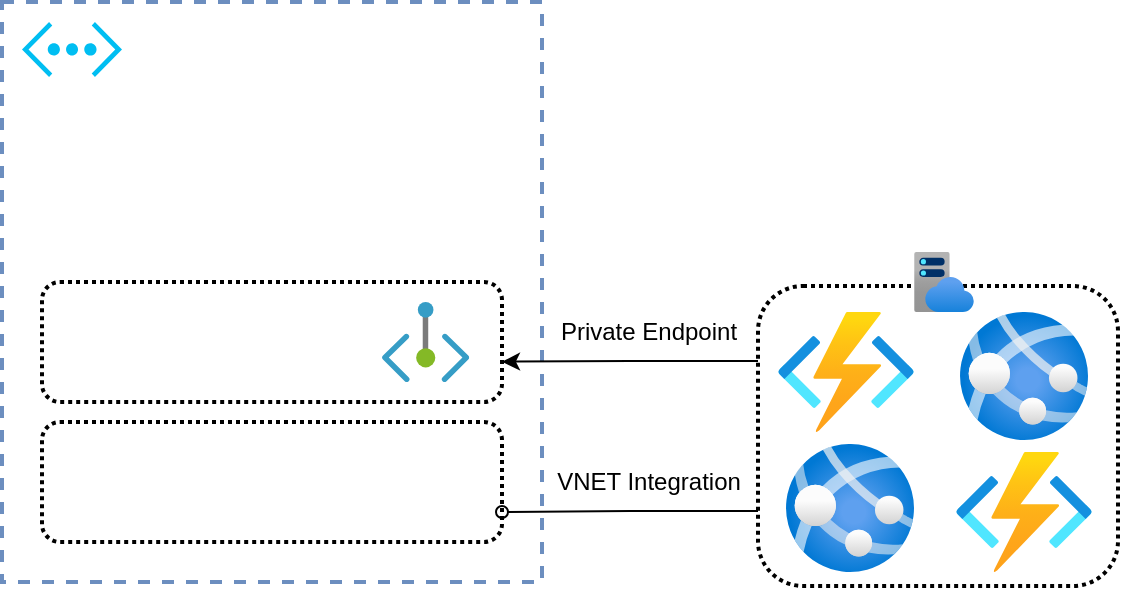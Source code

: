 <mxfile version="26.1.3">
  <diagram name="architecture" id="ho06pJD9XT2md7JWAsIX">
    <mxGraphModel dx="1240" dy="761" grid="1" gridSize="10" guides="1" tooltips="1" connect="1" arrows="1" fold="1" page="1" pageScale="1" pageWidth="850" pageHeight="1100" math="0" shadow="0">
      <root>
        <mxCell id="0" />
        <mxCell id="1" parent="0" />
        <mxCell id="dWVXHuuEFcWPN2uHc0JD-13" style="edgeStyle=orthogonalEdgeStyle;rounded=0;orthogonalLoop=1;jettySize=auto;html=1;exitX=0;exitY=0.75;exitDx=0;exitDy=0;entryX=1;entryY=0.75;entryDx=0;entryDy=0;endArrow=oval;endFill=0;" edge="1" parent="1" source="dWVXHuuEFcWPN2uHc0JD-9" target="dWVXHuuEFcWPN2uHc0JD-3">
          <mxGeometry relative="1" as="geometry" />
        </mxCell>
        <mxCell id="dWVXHuuEFcWPN2uHc0JD-9" value="" style="rounded=1;whiteSpace=wrap;html=1;fillColor=none;dashed=1;dashPattern=1 1;strokeWidth=2;" vertex="1" parent="1">
          <mxGeometry x="628" y="372" width="180" height="150" as="geometry" />
        </mxCell>
        <mxCell id="dWVXHuuEFcWPN2uHc0JD-1" value="" style="rounded=0;whiteSpace=wrap;html=1;dashed=1;strokeWidth=2;fillColor=none;strokeColor=#6c8ebf;" vertex="1" parent="1">
          <mxGeometry x="250" y="230" width="270" height="290" as="geometry" />
        </mxCell>
        <mxCell id="dWVXHuuEFcWPN2uHc0JD-2" value="" style="verticalLabelPosition=bottom;html=1;verticalAlign=top;align=center;strokeColor=none;fillColor=#00BEF2;shape=mxgraph.azure.virtual_network;pointerEvents=1;" vertex="1" parent="1">
          <mxGeometry x="260" y="240" width="50" height="27.5" as="geometry" />
        </mxCell>
        <mxCell id="dWVXHuuEFcWPN2uHc0JD-3" value="" style="rounded=1;whiteSpace=wrap;html=1;fillColor=none;dashed=1;dashPattern=1 1;strokeWidth=2;" vertex="1" parent="1">
          <mxGeometry x="270" y="440" width="230" height="60" as="geometry" />
        </mxCell>
        <mxCell id="dWVXHuuEFcWPN2uHc0JD-4" value="" style="image;aspect=fixed;html=1;points=[];align=center;fontSize=12;image=img/lib/azure2/app_services/App_Service_Plans.svg;" vertex="1" parent="1">
          <mxGeometry x="706" y="355" width="30" height="30" as="geometry" />
        </mxCell>
        <mxCell id="dWVXHuuEFcWPN2uHc0JD-5" value="" style="image;aspect=fixed;html=1;points=[];align=center;fontSize=12;image=img/lib/azure2/compute/Function_Apps.svg;" vertex="1" parent="1">
          <mxGeometry x="638" y="385" width="68" height="60" as="geometry" />
        </mxCell>
        <mxCell id="dWVXHuuEFcWPN2uHc0JD-8" value="" style="image;aspect=fixed;html=1;points=[];align=center;fontSize=12;image=img/lib/azure2/compute/Function_Apps.svg;" vertex="1" parent="1">
          <mxGeometry x="727" y="455" width="68" height="60" as="geometry" />
        </mxCell>
        <mxCell id="dWVXHuuEFcWPN2uHc0JD-11" value="" style="rounded=1;whiteSpace=wrap;html=1;fillColor=none;dashed=1;dashPattern=1 1;strokeWidth=2;" vertex="1" parent="1">
          <mxGeometry x="270" y="370" width="230" height="60" as="geometry" />
        </mxCell>
        <mxCell id="dWVXHuuEFcWPN2uHc0JD-12" value="" style="image;aspect=fixed;html=1;points=[];align=center;fontSize=12;image=img/lib/azure2/networking/Private_Endpoint.svg;" vertex="1" parent="1">
          <mxGeometry x="440" y="380" width="43.64" height="40" as="geometry" />
        </mxCell>
        <mxCell id="dWVXHuuEFcWPN2uHc0JD-14" style="edgeStyle=orthogonalEdgeStyle;rounded=0;orthogonalLoop=1;jettySize=auto;html=1;exitX=0;exitY=0.25;exitDx=0;exitDy=0;entryX=1;entryY=0.664;entryDx=0;entryDy=0;entryPerimeter=0;" edge="1" parent="1" source="dWVXHuuEFcWPN2uHc0JD-9" target="dWVXHuuEFcWPN2uHc0JD-11">
          <mxGeometry relative="1" as="geometry" />
        </mxCell>
        <mxCell id="dWVXHuuEFcWPN2uHc0JD-15" value="VNET Integration" style="text;html=1;align=center;verticalAlign=middle;resizable=0;points=[];autosize=1;strokeColor=none;fillColor=none;" vertex="1" parent="1">
          <mxGeometry x="513" y="455" width="120" height="30" as="geometry" />
        </mxCell>
        <mxCell id="dWVXHuuEFcWPN2uHc0JD-16" value="Private Endpoint" style="text;html=1;align=center;verticalAlign=middle;resizable=0;points=[];autosize=1;strokeColor=none;fillColor=none;" vertex="1" parent="1">
          <mxGeometry x="518" y="380" width="110" height="30" as="geometry" />
        </mxCell>
        <mxCell id="dWVXHuuEFcWPN2uHc0JD-17" value="" style="image;aspect=fixed;html=1;points=[];align=center;fontSize=12;image=img/lib/azure2/app_services/App_Services.svg;" vertex="1" parent="1">
          <mxGeometry x="642" y="451" width="64" height="64" as="geometry" />
        </mxCell>
        <mxCell id="dWVXHuuEFcWPN2uHc0JD-18" value="" style="image;aspect=fixed;html=1;points=[];align=center;fontSize=12;image=img/lib/azure2/app_services/App_Services.svg;" vertex="1" parent="1">
          <mxGeometry x="729" y="385" width="64" height="64" as="geometry" />
        </mxCell>
      </root>
    </mxGraphModel>
  </diagram>
</mxfile>

